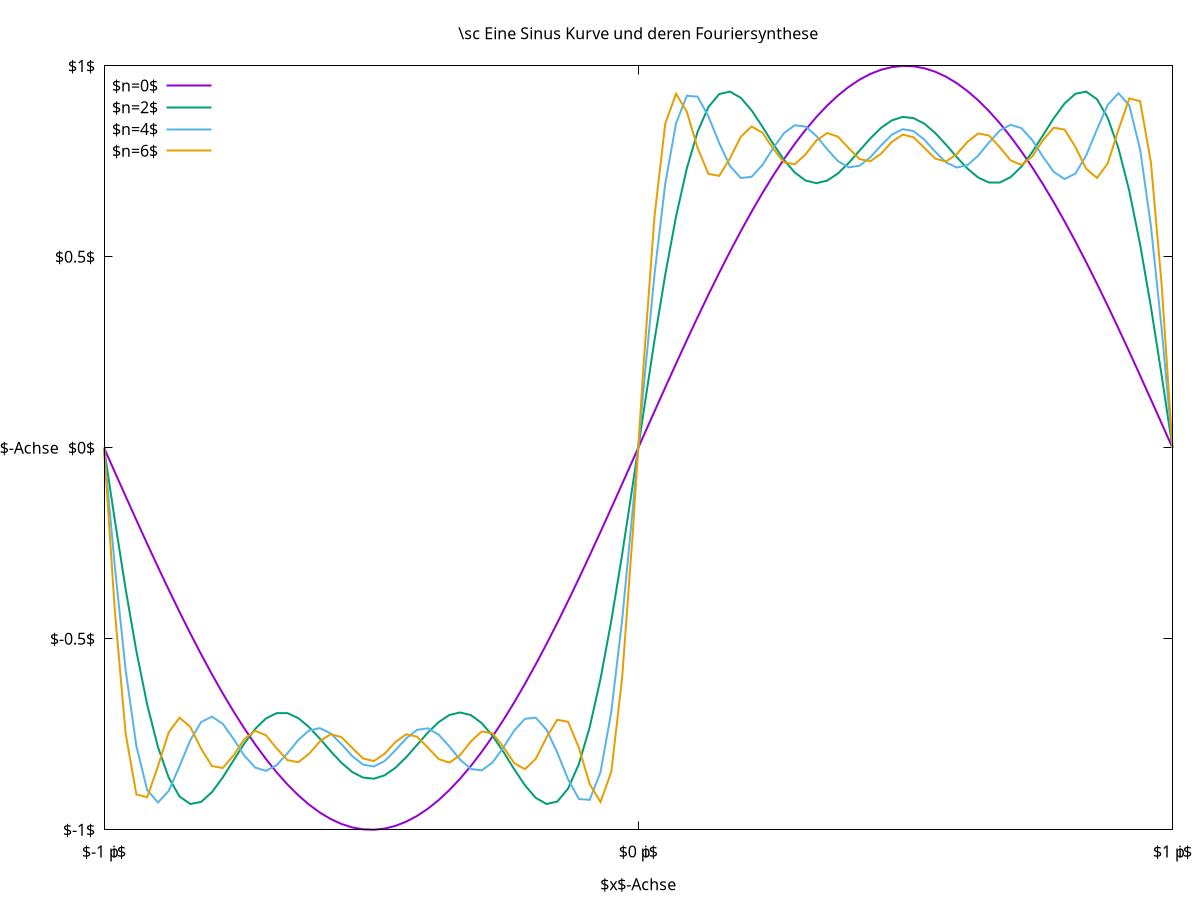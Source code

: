 #This is free and unencumbered software released into the public domain.
#
#Anyone is free to copy, modify, publish, use, compile, sell, or
#distribute this software, either in source code form or as a compiled
#binary, for any purpose, commercial or non-commercial, and by any
#means.
#
#In jurisdictions that recognize copyright laws, the author or authors
#of this software dedicate any and all copyright interest in the
#software to the public domain. We make this dedication for the benefit
#of the public at large and to the detriment of our heirs and
#successors. We intend this dedication to be an overt act of
#relinquishment in perpetuity of all present and future rights to this
#software under copyright law.
#
#THE SOFTWARE IS PROVIDED "AS IS", WITHOUT WARRANTY OF ANY KIND,
#EXPRESS OR IMPLIED, INCLUDING BUT NOT LIMITED TO THE WARRANTIES OF
#MERCHANTABILITY, FITNESS FOR A PARTICULAR PURPOSE AND NONINFRINGEMENT.
#IN NO EVENT SHALL THE AUTHORS BE LIABLE FOR ANY CLAIM, DAMAGES OR
#OTHER LIABILITY, WHETHER IN AN ACTION OF CONTRACT, TORT OR OTHERWISE,
#ARISING FROM, OUT OF OR IN CONNECTION WITH THE SOFTWARE OR THE USE OR
#OTHER DEALINGS IN THE SOFTWARE.
#
#For more information, please refer to <http://unlicense.org>


# To make a .tex and .eps file texlive-eepic and texlive-bxeepic needs to be installed
set terminal epslatex color size 16cm, 9cm

# The name an location of the .tex and .eps file
set output "FourierOut.tex"

# The title of the graph
set title "\\sc Eine Sinus Kurve und deren Fouriersynthese"

# The lable for the x axsis
set xlabel "$x$-Achse"

# The lable and rotation for the y axsis
set ylabel "$y$-Achse" rotate by 0

# The position of the key
set key left top

# set the range from x=-Pi..Pi and y=-1..1
set xrange [-pi:pi]
set yrange [-1:1]

# Set the marking for x and y axsis to latex math mode (looks better)
set format y "$%g$"
set format x "$%.P ~\\pi$"

# Start the x axsis marking at -Pi and mark at a Pi  interval
set xtics -pi, pi

# Start the y axsis marking at -1 and mark every number
set ytics -1, 0.5

# The Fourier function
f(x,a)= sum [i=0:a] (1.0/(i*2+1)) * sin(x*((i*2+1)))

# Change the linetype (lt) to solid and the line color (lc) and the linewith (lw)
plot \
f(x,0) lt 1 lc 1 lw 2 title "$n=0$",\
f(x,2) lt 1 lc 2 lw 2 title "$n=2$",\
f(x,4) lt 1 lc 3 lw 2 title "$n=4$",\
f(x,6) lt 1 lc 4 lw 2 title "$n=6$"